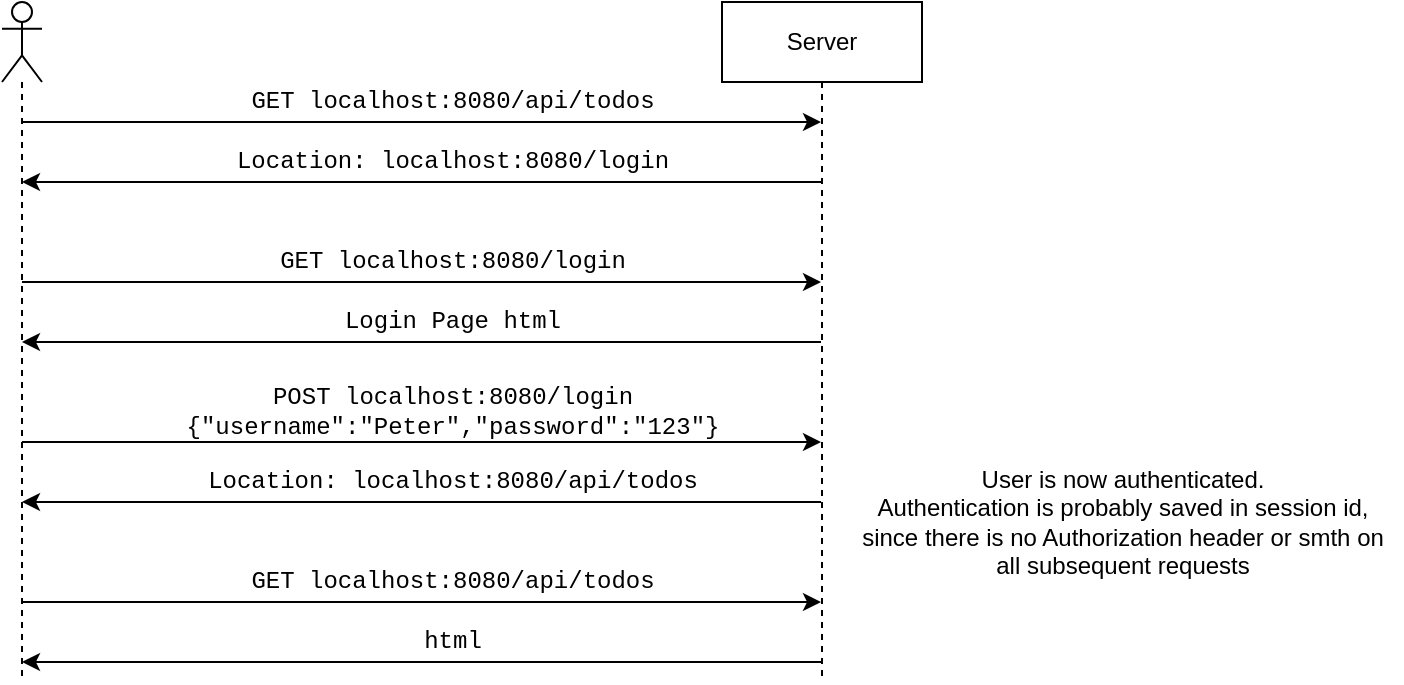 <mxfile version="12.9.11" type="device"><diagram id="kEyYodAIP8GZwno45SKV" name="Page-1"><mxGraphModel dx="714" dy="528" grid="1" gridSize="10" guides="1" tooltips="1" connect="1" arrows="1" fold="1" page="1" pageScale="1" pageWidth="827" pageHeight="1169" math="0" shadow="0"><root><mxCell id="0"/><mxCell id="1" parent="0"/><mxCell id="FmBoKZKB01zrA62_DKf1-1" style="edgeStyle=orthogonalEdgeStyle;rounded=0;orthogonalLoop=1;jettySize=auto;html=1;" edge="1" parent="1" source="FmBoKZKB01zrA62_DKf1-5" target="FmBoKZKB01zrA62_DKf1-10"><mxGeometry relative="1" as="geometry"><Array as="points"><mxPoint x="407" y="550"/><mxPoint x="407" y="550"/></Array></mxGeometry></mxCell><mxCell id="FmBoKZKB01zrA62_DKf1-2" style="edgeStyle=orthogonalEdgeStyle;rounded=0;orthogonalLoop=1;jettySize=auto;html=1;fontFamily=Courier New;" edge="1" parent="1" source="FmBoKZKB01zrA62_DKf1-5" target="FmBoKZKB01zrA62_DKf1-10"><mxGeometry relative="1" as="geometry"><Array as="points"><mxPoint x="477" y="630"/><mxPoint x="477" y="630"/></Array></mxGeometry></mxCell><mxCell id="FmBoKZKB01zrA62_DKf1-3" style="edgeStyle=orthogonalEdgeStyle;rounded=0;orthogonalLoop=1;jettySize=auto;html=1;fontFamily=Courier New;" edge="1" parent="1" source="FmBoKZKB01zrA62_DKf1-5" target="FmBoKZKB01zrA62_DKf1-10"><mxGeometry relative="1" as="geometry"><Array as="points"><mxPoint x="467" y="710"/><mxPoint x="467" y="710"/></Array></mxGeometry></mxCell><mxCell id="FmBoKZKB01zrA62_DKf1-4" style="edgeStyle=orthogonalEdgeStyle;rounded=0;orthogonalLoop=1;jettySize=auto;html=1;fontFamily=Courier New;" edge="1" parent="1" source="FmBoKZKB01zrA62_DKf1-5" target="FmBoKZKB01zrA62_DKf1-10"><mxGeometry relative="1" as="geometry"><Array as="points"><mxPoint x="477" y="790"/><mxPoint x="477" y="790"/></Array></mxGeometry></mxCell><mxCell id="FmBoKZKB01zrA62_DKf1-5" value="" style="shape=umlLifeline;participant=umlActor;perimeter=lifelinePerimeter;whiteSpace=wrap;html=1;container=1;collapsible=0;recursiveResize=0;verticalAlign=top;spacingTop=36;labelBackgroundColor=#ffffff;outlineConnect=0;" vertex="1" parent="1"><mxGeometry x="127" y="490" width="20" height="340" as="geometry"/></mxCell><mxCell id="FmBoKZKB01zrA62_DKf1-6" style="edgeStyle=orthogonalEdgeStyle;rounded=0;orthogonalLoop=1;jettySize=auto;html=1;fontFamily=Courier New;" edge="1" parent="1" source="FmBoKZKB01zrA62_DKf1-10" target="FmBoKZKB01zrA62_DKf1-5"><mxGeometry relative="1" as="geometry"><Array as="points"><mxPoint x="157" y="580"/><mxPoint x="157" y="580"/></Array></mxGeometry></mxCell><mxCell id="FmBoKZKB01zrA62_DKf1-7" style="edgeStyle=orthogonalEdgeStyle;rounded=0;orthogonalLoop=1;jettySize=auto;html=1;fontFamily=Courier New;" edge="1" parent="1" source="FmBoKZKB01zrA62_DKf1-10" target="FmBoKZKB01zrA62_DKf1-5"><mxGeometry relative="1" as="geometry"><Array as="points"><mxPoint x="467" y="660"/><mxPoint x="467" y="660"/></Array></mxGeometry></mxCell><mxCell id="FmBoKZKB01zrA62_DKf1-8" style="edgeStyle=orthogonalEdgeStyle;rounded=0;orthogonalLoop=1;jettySize=auto;html=1;fontFamily=Courier New;" edge="1" parent="1" source="FmBoKZKB01zrA62_DKf1-10" target="FmBoKZKB01zrA62_DKf1-5"><mxGeometry relative="1" as="geometry"><Array as="points"><mxPoint x="477" y="740"/><mxPoint x="477" y="740"/></Array></mxGeometry></mxCell><mxCell id="FmBoKZKB01zrA62_DKf1-9" style="edgeStyle=orthogonalEdgeStyle;rounded=0;orthogonalLoop=1;jettySize=auto;html=1;fontFamily=Courier New;" edge="1" parent="1" source="FmBoKZKB01zrA62_DKf1-10" target="FmBoKZKB01zrA62_DKf1-5"><mxGeometry relative="1" as="geometry"><Array as="points"><mxPoint x="157" y="820"/><mxPoint x="157" y="820"/></Array></mxGeometry></mxCell><mxCell id="FmBoKZKB01zrA62_DKf1-10" value="Server" style="shape=umlLifeline;perimeter=lifelinePerimeter;whiteSpace=wrap;html=1;container=1;collapsible=0;recursiveResize=0;outlineConnect=0;" vertex="1" parent="1"><mxGeometry x="487" y="490" width="100" height="340" as="geometry"/></mxCell><mxCell id="FmBoKZKB01zrA62_DKf1-11" value="GET localhost:8080/api/todos" style="text;html=1;align=center;verticalAlign=middle;resizable=0;points=[];autosize=1;fontFamily=Courier New;" vertex="1" parent="1"><mxGeometry x="242" y="530" width="220" height="20" as="geometry"/></mxCell><mxCell id="FmBoKZKB01zrA62_DKf1-12" value="Location: localhost:8080/login" style="text;html=1;align=center;verticalAlign=middle;resizable=0;points=[];autosize=1;fontFamily=Courier New;" vertex="1" parent="1"><mxGeometry x="237" y="560" width="230" height="20" as="geometry"/></mxCell><mxCell id="FmBoKZKB01zrA62_DKf1-13" value="GET localhost:8080/login" style="text;html=1;align=center;verticalAlign=middle;resizable=0;points=[];autosize=1;fontFamily=Courier New;" vertex="1" parent="1"><mxGeometry x="257" y="610" width="190" height="20" as="geometry"/></mxCell><mxCell id="FmBoKZKB01zrA62_DKf1-14" value="Login Page html" style="text;html=1;align=center;verticalAlign=middle;resizable=0;points=[];autosize=1;fontFamily=Courier New;" vertex="1" parent="1"><mxGeometry x="292" y="640" width="120" height="20" as="geometry"/></mxCell><mxCell id="FmBoKZKB01zrA62_DKf1-15" value="POST localhost:8080/login&lt;br&gt;{&quot;username&quot;:&quot;Peter&quot;,&quot;password&quot;:&quot;123&quot;}" style="text;html=1;align=center;verticalAlign=middle;resizable=0;points=[];autosize=1;fontFamily=Courier New;" vertex="1" parent="1"><mxGeometry x="212" y="680" width="280" height="30" as="geometry"/></mxCell><mxCell id="FmBoKZKB01zrA62_DKf1-16" value="Location: localhost:8080/api/todos" style="text;html=1;align=center;verticalAlign=middle;resizable=0;points=[];autosize=1;fontFamily=Courier New;" vertex="1" parent="1"><mxGeometry x="222" y="720" width="260" height="20" as="geometry"/></mxCell><mxCell id="FmBoKZKB01zrA62_DKf1-17" value="GET localhost:8080/api/todos" style="text;html=1;align=center;verticalAlign=middle;resizable=0;points=[];autosize=1;fontFamily=Courier New;" vertex="1" parent="1"><mxGeometry x="242" y="770" width="220" height="20" as="geometry"/></mxCell><mxCell id="FmBoKZKB01zrA62_DKf1-18" value="html" style="text;html=1;align=center;verticalAlign=middle;resizable=0;points=[];autosize=1;fontFamily=Courier New;" vertex="1" parent="1"><mxGeometry x="332" y="800" width="40" height="20" as="geometry"/></mxCell><mxCell id="FmBoKZKB01zrA62_DKf1-19" value="User is now authenticated.&lt;br&gt;Authentication is probably saved in session id,&lt;br&gt;since there is no Authorization header or smth on&lt;br&gt;all subsequent requests" style="text;html=1;align=center;verticalAlign=middle;resizable=0;points=[];autosize=1;fontFamily=Helvetica;" vertex="1" parent="1"><mxGeometry x="547" y="720" width="280" height="60" as="geometry"/></mxCell></root></mxGraphModel></diagram></mxfile>